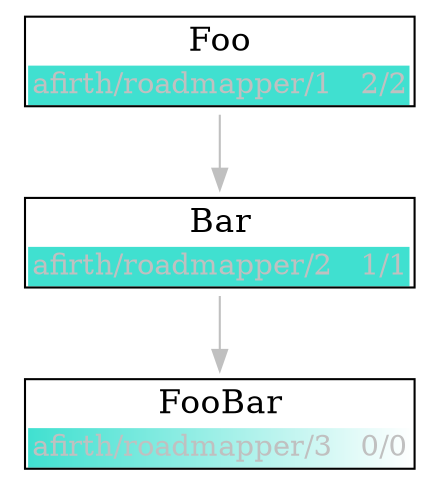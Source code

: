 
digraph {
  node [shape=plaintext fontsize=16,bgcolor=white,  fillcolor=white, style=filled]
  edge [length=100, color=gray, fontcolor=black]
"afirth_roadmapper_1" [label=<
 <TABLE HREF="https://github.com/afirth/roadmapper/milestone/1" BORDER="1" cellspacing="0" cellborder="0">
    <TR>
        <TD>Foo</TD>
    </TR>
    <TR>
        <TD bgcolor="Turquoise;0.99:white"><FONT POINT-SIZE="14.0" COLOR="gray">afirth/roadmapper/1   2/2</FONT></TD>
    </TR>
  </TABLE>>];
    
  "afirth_roadmapper_2" [label=<
 <TABLE HREF="https://github.com/afirth/roadmapper/milestone/2" BORDER="1" cellspacing="0" cellborder="0">
    <TR>
        <TD>Bar</TD>
    </TR>
    <TR>
        <TD bgcolor="Turquoise;0.99:white"><FONT POINT-SIZE="14.0" COLOR="gray">afirth/roadmapper/2   1/1</FONT></TD>
    </TR>
  </TABLE>>];
    "afirth_roadmapper_1" -> "afirth_roadmapper_2";
    
  "afirth_roadmapper_3" [label=<
 <TABLE HREF="https://github.com/afirth/roadmapper/milestone/3" BORDER="1" cellspacing="0" cellborder="0">
    <TR>
        <TD>FooBar</TD>
    </TR>
    <TR>
        <TD bgcolor="Turquoise;0:white"><FONT POINT-SIZE="14.0" COLOR="gray">afirth/roadmapper/3   0/0</FONT></TD>
    </TR>
  </TABLE>>];
    "afirth_roadmapper_2" -> "afirth_roadmapper_3";
    
  
}
